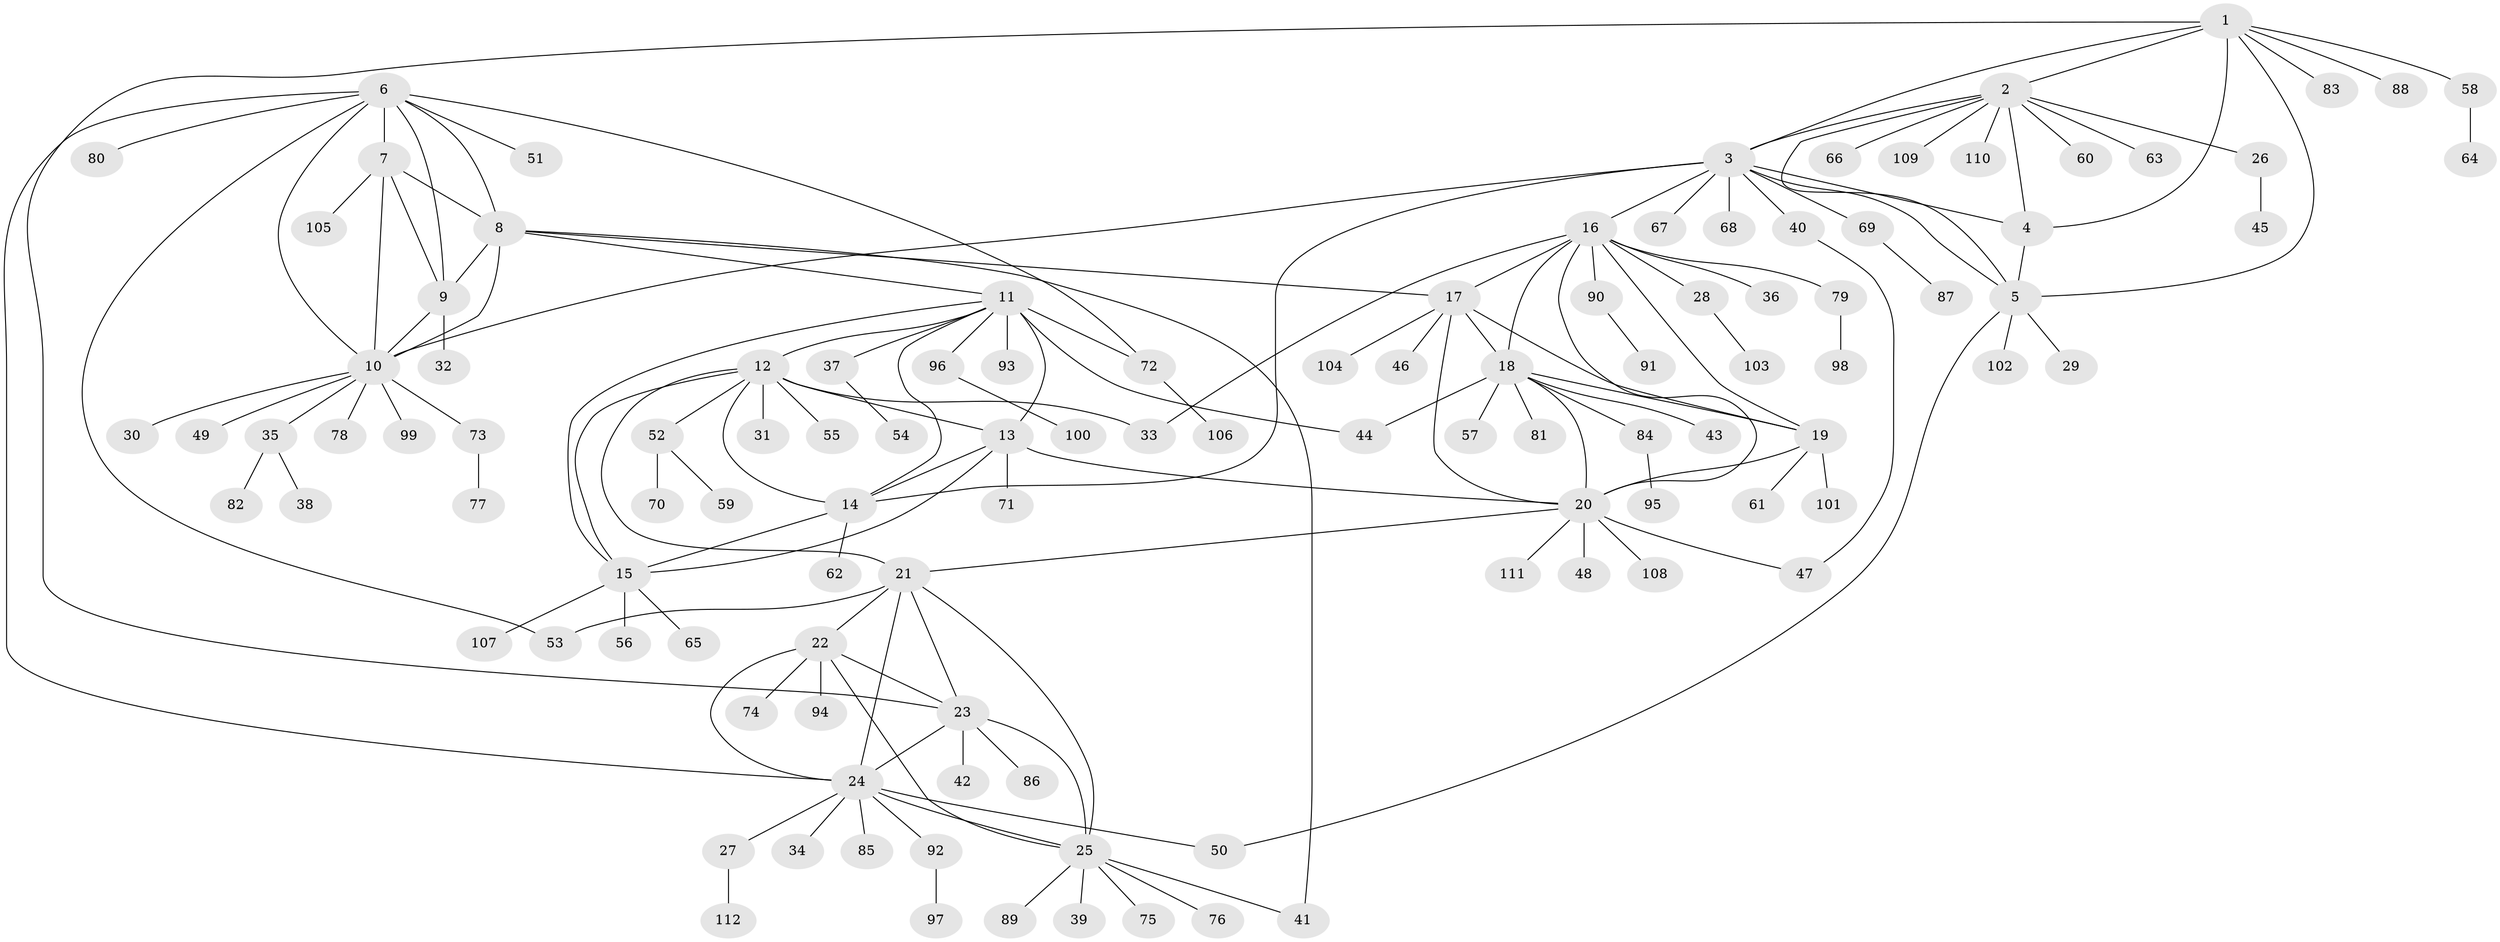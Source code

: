 // Generated by graph-tools (version 1.1) at 2025/54/03/09/25 04:54:35]
// undirected, 112 vertices, 154 edges
graph export_dot {
graph [start="1"]
  node [color=gray90,style=filled];
  1;
  2;
  3;
  4;
  5;
  6;
  7;
  8;
  9;
  10;
  11;
  12;
  13;
  14;
  15;
  16;
  17;
  18;
  19;
  20;
  21;
  22;
  23;
  24;
  25;
  26;
  27;
  28;
  29;
  30;
  31;
  32;
  33;
  34;
  35;
  36;
  37;
  38;
  39;
  40;
  41;
  42;
  43;
  44;
  45;
  46;
  47;
  48;
  49;
  50;
  51;
  52;
  53;
  54;
  55;
  56;
  57;
  58;
  59;
  60;
  61;
  62;
  63;
  64;
  65;
  66;
  67;
  68;
  69;
  70;
  71;
  72;
  73;
  74;
  75;
  76;
  77;
  78;
  79;
  80;
  81;
  82;
  83;
  84;
  85;
  86;
  87;
  88;
  89;
  90;
  91;
  92;
  93;
  94;
  95;
  96;
  97;
  98;
  99;
  100;
  101;
  102;
  103;
  104;
  105;
  106;
  107;
  108;
  109;
  110;
  111;
  112;
  1 -- 2;
  1 -- 3;
  1 -- 4;
  1 -- 5;
  1 -- 23;
  1 -- 58;
  1 -- 83;
  1 -- 88;
  2 -- 3;
  2 -- 4;
  2 -- 5;
  2 -- 26;
  2 -- 60;
  2 -- 63;
  2 -- 66;
  2 -- 109;
  2 -- 110;
  3 -- 4;
  3 -- 5;
  3 -- 10;
  3 -- 14;
  3 -- 16;
  3 -- 40;
  3 -- 67;
  3 -- 68;
  3 -- 69;
  4 -- 5;
  5 -- 29;
  5 -- 50;
  5 -- 102;
  6 -- 7;
  6 -- 8;
  6 -- 9;
  6 -- 10;
  6 -- 24;
  6 -- 51;
  6 -- 53;
  6 -- 72;
  6 -- 80;
  7 -- 8;
  7 -- 9;
  7 -- 10;
  7 -- 105;
  8 -- 9;
  8 -- 10;
  8 -- 11;
  8 -- 17;
  8 -- 41;
  9 -- 10;
  9 -- 32;
  10 -- 30;
  10 -- 35;
  10 -- 49;
  10 -- 73;
  10 -- 78;
  10 -- 99;
  11 -- 12;
  11 -- 13;
  11 -- 14;
  11 -- 15;
  11 -- 37;
  11 -- 44;
  11 -- 72;
  11 -- 93;
  11 -- 96;
  12 -- 13;
  12 -- 14;
  12 -- 15;
  12 -- 21;
  12 -- 31;
  12 -- 33;
  12 -- 52;
  12 -- 55;
  13 -- 14;
  13 -- 15;
  13 -- 20;
  13 -- 71;
  14 -- 15;
  14 -- 62;
  15 -- 56;
  15 -- 65;
  15 -- 107;
  16 -- 17;
  16 -- 18;
  16 -- 19;
  16 -- 20;
  16 -- 28;
  16 -- 33;
  16 -- 36;
  16 -- 79;
  16 -- 90;
  17 -- 18;
  17 -- 19;
  17 -- 20;
  17 -- 46;
  17 -- 104;
  18 -- 19;
  18 -- 20;
  18 -- 43;
  18 -- 44;
  18 -- 57;
  18 -- 81;
  18 -- 84;
  19 -- 20;
  19 -- 61;
  19 -- 101;
  20 -- 21;
  20 -- 47;
  20 -- 48;
  20 -- 108;
  20 -- 111;
  21 -- 22;
  21 -- 23;
  21 -- 24;
  21 -- 25;
  21 -- 53;
  22 -- 23;
  22 -- 24;
  22 -- 25;
  22 -- 74;
  22 -- 94;
  23 -- 24;
  23 -- 25;
  23 -- 42;
  23 -- 86;
  24 -- 25;
  24 -- 27;
  24 -- 34;
  24 -- 50;
  24 -- 85;
  24 -- 92;
  25 -- 39;
  25 -- 41;
  25 -- 75;
  25 -- 76;
  25 -- 89;
  26 -- 45;
  27 -- 112;
  28 -- 103;
  35 -- 38;
  35 -- 82;
  37 -- 54;
  40 -- 47;
  52 -- 59;
  52 -- 70;
  58 -- 64;
  69 -- 87;
  72 -- 106;
  73 -- 77;
  79 -- 98;
  84 -- 95;
  90 -- 91;
  92 -- 97;
  96 -- 100;
}
